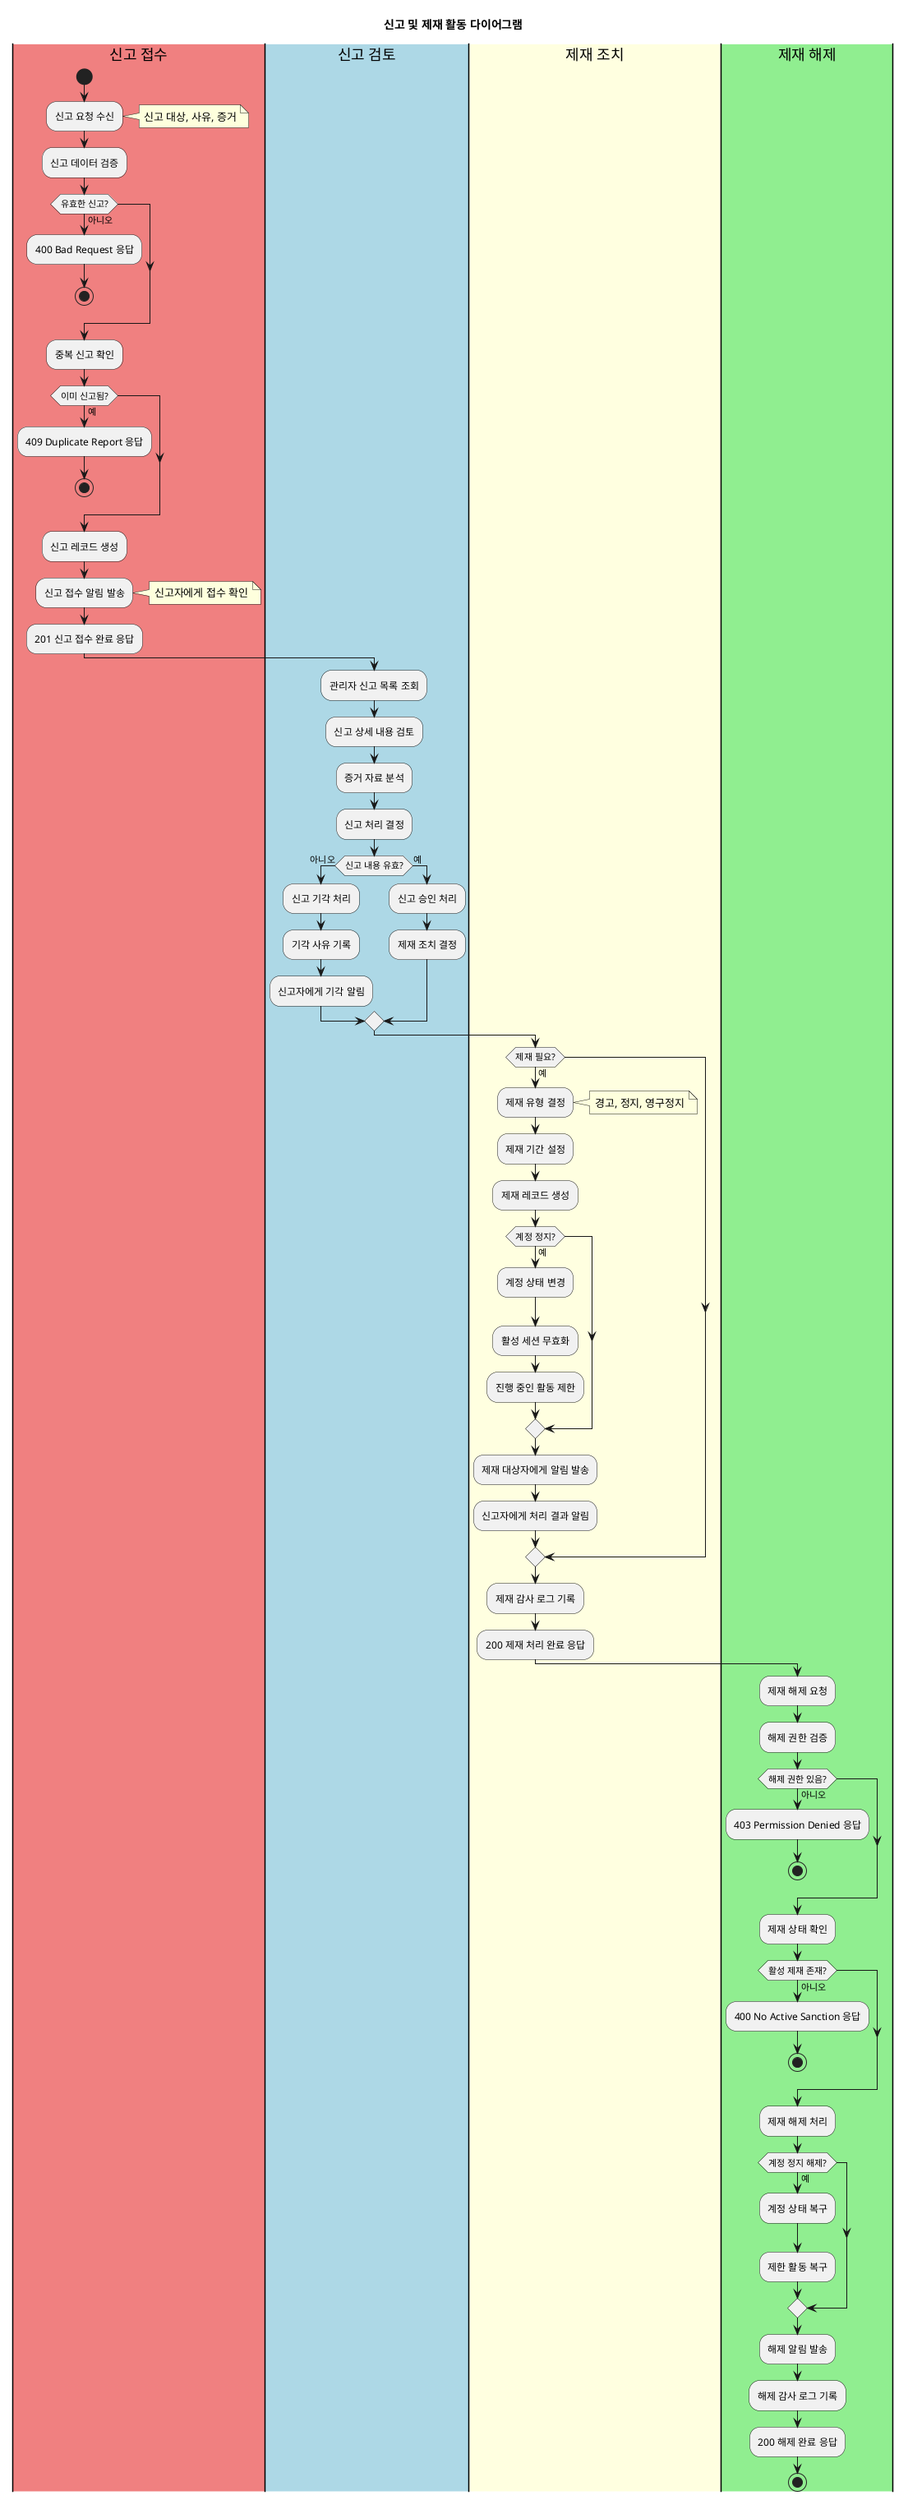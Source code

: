 @startuml
title 신고 및 제재 활동 다이어그램

|#LightCoral|신고 접수|
start

:신고 요청 수신;
note right: 신고 대상, 사유, 증거

:신고 데이터 검증;

if (유효한 신고?) then (아니오)
  :400 Bad Request 응답;
  stop
endif

:중복 신고 확인;

if (이미 신고됨?) then (예)
  :409 Duplicate Report 응답;
  stop
endif

:신고 레코드 생성;

:신고 접수 알림 발송;
note right: 신고자에게 접수 확인

:201 신고 접수 완료 응답;

|#LightBlue|신고 검토|
:관리자 신고 목록 조회;

:신고 상세 내용 검토;

:증거 자료 분석;

:신고 처리 결정;

if (신고 내용 유효?) then (아니오)
  :신고 기각 처리;
  :기각 사유 기록;
  :신고자에게 기각 알림;
else (예)
  :신고 승인 처리;
  :제재 조치 결정;
endif

|#LightYellow|제재 조치|
if (제재 필요?) then (예)
  :제재 유형 결정;
  note right: 경고, 정지, 영구정지

  :제재 기간 설정;

  :제재 레코드 생성;

  if (계정 정지?) then (예)
    :계정 상태 변경;
    :활성 세션 무효화;
    :진행 중인 활동 제한;
  endif

  :제재 대상자에게 알림 발송;
  :신고자에게 처리 결과 알림;
endif

:제재 감사 로그 기록;

:200 제재 처리 완료 응답;

|#LightGreen|제재 해제|
:제재 해제 요청;

:해제 권한 검증;

if (해제 권한 있음?) then (아니오)
  :403 Permission Denied 응답;
  stop
endif

:제재 상태 확인;

if (활성 제재 존재?) then (아니오)
  :400 No Active Sanction 응답;
  stop
endif

:제재 해제 처리;

if (계정 정지 해제?) then (예)
  :계정 상태 복구;
  :제한 활동 복구;
endif

:해제 알림 발송;
:해제 감사 로그 기록;

:200 해제 완료 응답;

stop

@enduml
